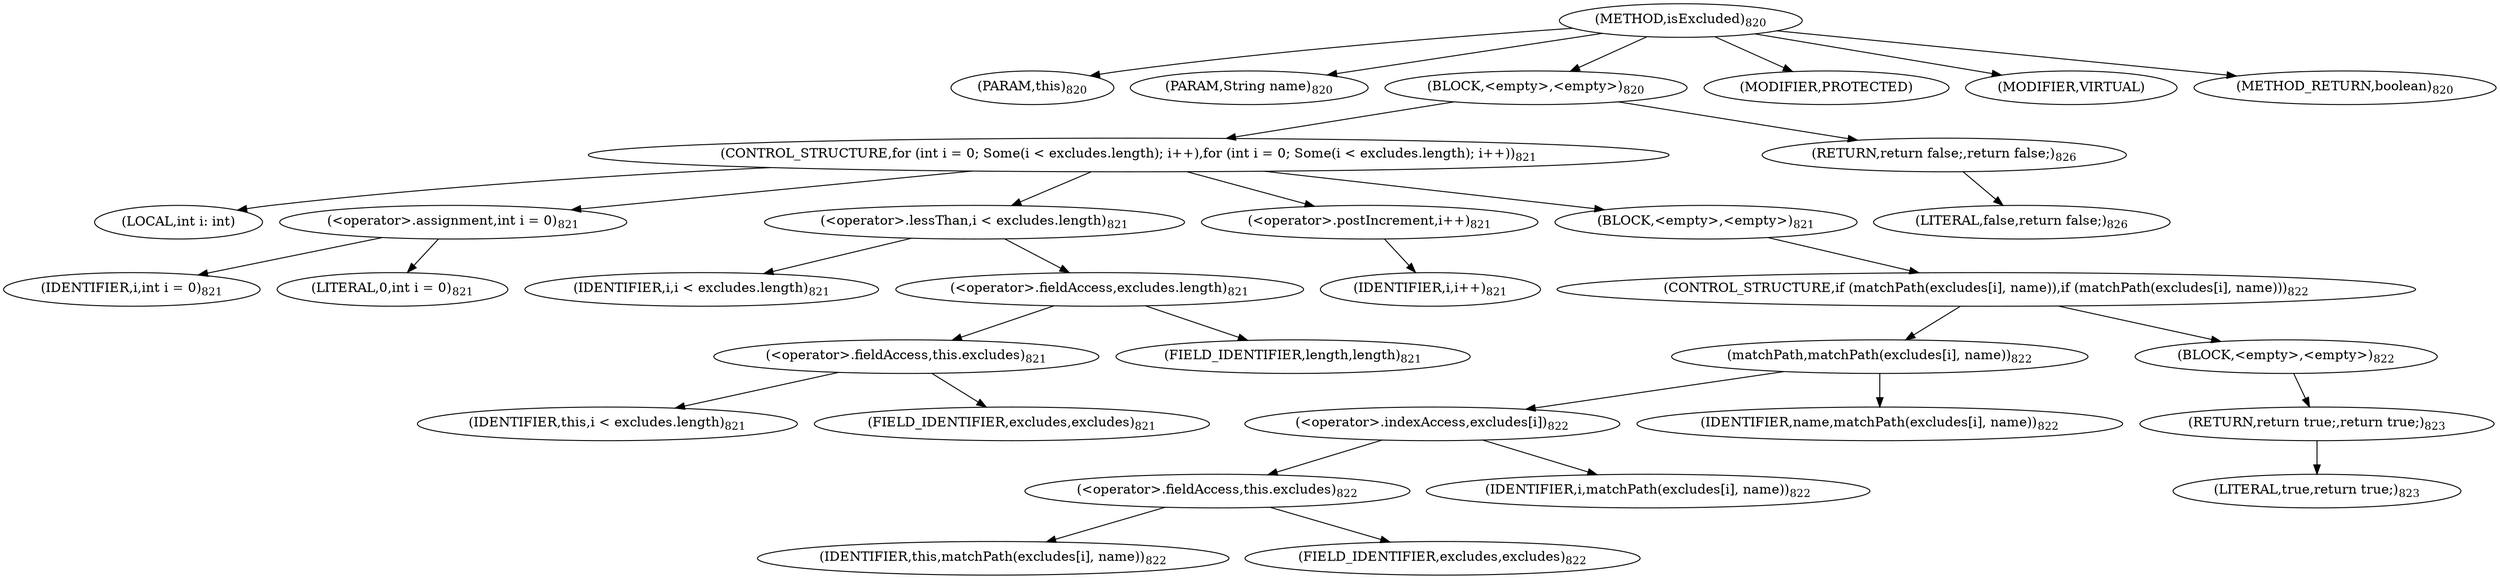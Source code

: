 digraph "isExcluded" {  
"1745" [label = <(METHOD,isExcluded)<SUB>820</SUB>> ]
"1746" [label = <(PARAM,this)<SUB>820</SUB>> ]
"1747" [label = <(PARAM,String name)<SUB>820</SUB>> ]
"1748" [label = <(BLOCK,&lt;empty&gt;,&lt;empty&gt;)<SUB>820</SUB>> ]
"1749" [label = <(CONTROL_STRUCTURE,for (int i = 0; Some(i &lt; excludes.length); i++),for (int i = 0; Some(i &lt; excludes.length); i++))<SUB>821</SUB>> ]
"1750" [label = <(LOCAL,int i: int)> ]
"1751" [label = <(&lt;operator&gt;.assignment,int i = 0)<SUB>821</SUB>> ]
"1752" [label = <(IDENTIFIER,i,int i = 0)<SUB>821</SUB>> ]
"1753" [label = <(LITERAL,0,int i = 0)<SUB>821</SUB>> ]
"1754" [label = <(&lt;operator&gt;.lessThan,i &lt; excludes.length)<SUB>821</SUB>> ]
"1755" [label = <(IDENTIFIER,i,i &lt; excludes.length)<SUB>821</SUB>> ]
"1756" [label = <(&lt;operator&gt;.fieldAccess,excludes.length)<SUB>821</SUB>> ]
"1757" [label = <(&lt;operator&gt;.fieldAccess,this.excludes)<SUB>821</SUB>> ]
"1758" [label = <(IDENTIFIER,this,i &lt; excludes.length)<SUB>821</SUB>> ]
"1759" [label = <(FIELD_IDENTIFIER,excludes,excludes)<SUB>821</SUB>> ]
"1760" [label = <(FIELD_IDENTIFIER,length,length)<SUB>821</SUB>> ]
"1761" [label = <(&lt;operator&gt;.postIncrement,i++)<SUB>821</SUB>> ]
"1762" [label = <(IDENTIFIER,i,i++)<SUB>821</SUB>> ]
"1763" [label = <(BLOCK,&lt;empty&gt;,&lt;empty&gt;)<SUB>821</SUB>> ]
"1764" [label = <(CONTROL_STRUCTURE,if (matchPath(excludes[i], name)),if (matchPath(excludes[i], name)))<SUB>822</SUB>> ]
"1765" [label = <(matchPath,matchPath(excludes[i], name))<SUB>822</SUB>> ]
"1766" [label = <(&lt;operator&gt;.indexAccess,excludes[i])<SUB>822</SUB>> ]
"1767" [label = <(&lt;operator&gt;.fieldAccess,this.excludes)<SUB>822</SUB>> ]
"1768" [label = <(IDENTIFIER,this,matchPath(excludes[i], name))<SUB>822</SUB>> ]
"1769" [label = <(FIELD_IDENTIFIER,excludes,excludes)<SUB>822</SUB>> ]
"1770" [label = <(IDENTIFIER,i,matchPath(excludes[i], name))<SUB>822</SUB>> ]
"1771" [label = <(IDENTIFIER,name,matchPath(excludes[i], name))<SUB>822</SUB>> ]
"1772" [label = <(BLOCK,&lt;empty&gt;,&lt;empty&gt;)<SUB>822</SUB>> ]
"1773" [label = <(RETURN,return true;,return true;)<SUB>823</SUB>> ]
"1774" [label = <(LITERAL,true,return true;)<SUB>823</SUB>> ]
"1775" [label = <(RETURN,return false;,return false;)<SUB>826</SUB>> ]
"1776" [label = <(LITERAL,false,return false;)<SUB>826</SUB>> ]
"1777" [label = <(MODIFIER,PROTECTED)> ]
"1778" [label = <(MODIFIER,VIRTUAL)> ]
"1779" [label = <(METHOD_RETURN,boolean)<SUB>820</SUB>> ]
  "1745" -> "1746" 
  "1745" -> "1747" 
  "1745" -> "1748" 
  "1745" -> "1777" 
  "1745" -> "1778" 
  "1745" -> "1779" 
  "1748" -> "1749" 
  "1748" -> "1775" 
  "1749" -> "1750" 
  "1749" -> "1751" 
  "1749" -> "1754" 
  "1749" -> "1761" 
  "1749" -> "1763" 
  "1751" -> "1752" 
  "1751" -> "1753" 
  "1754" -> "1755" 
  "1754" -> "1756" 
  "1756" -> "1757" 
  "1756" -> "1760" 
  "1757" -> "1758" 
  "1757" -> "1759" 
  "1761" -> "1762" 
  "1763" -> "1764" 
  "1764" -> "1765" 
  "1764" -> "1772" 
  "1765" -> "1766" 
  "1765" -> "1771" 
  "1766" -> "1767" 
  "1766" -> "1770" 
  "1767" -> "1768" 
  "1767" -> "1769" 
  "1772" -> "1773" 
  "1773" -> "1774" 
  "1775" -> "1776" 
}
